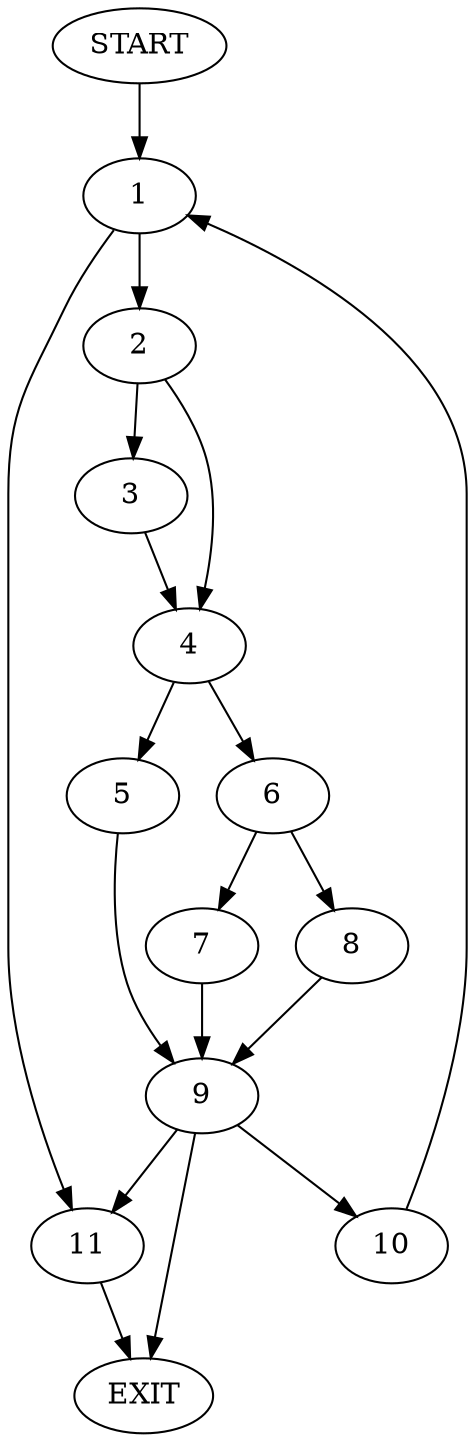 digraph { 
0 [label="START"];
1;
2;
3;
4;
5;
6;
7;
8;
9;
10;
11;
12[label="EXIT"];
0 -> 1;
1 -> 2;
1 -> 11;
2 -> 3;
2 -> 4;
3 -> 4;
4 -> 5;
4 -> 6;
5 -> 9;
6 -> 7;
6 -> 8;
7 -> 9;
8 -> 9;
9 -> 12;
9 -> 10;
9:s2 -> 11;
10 -> 1;
11 -> 12;
}